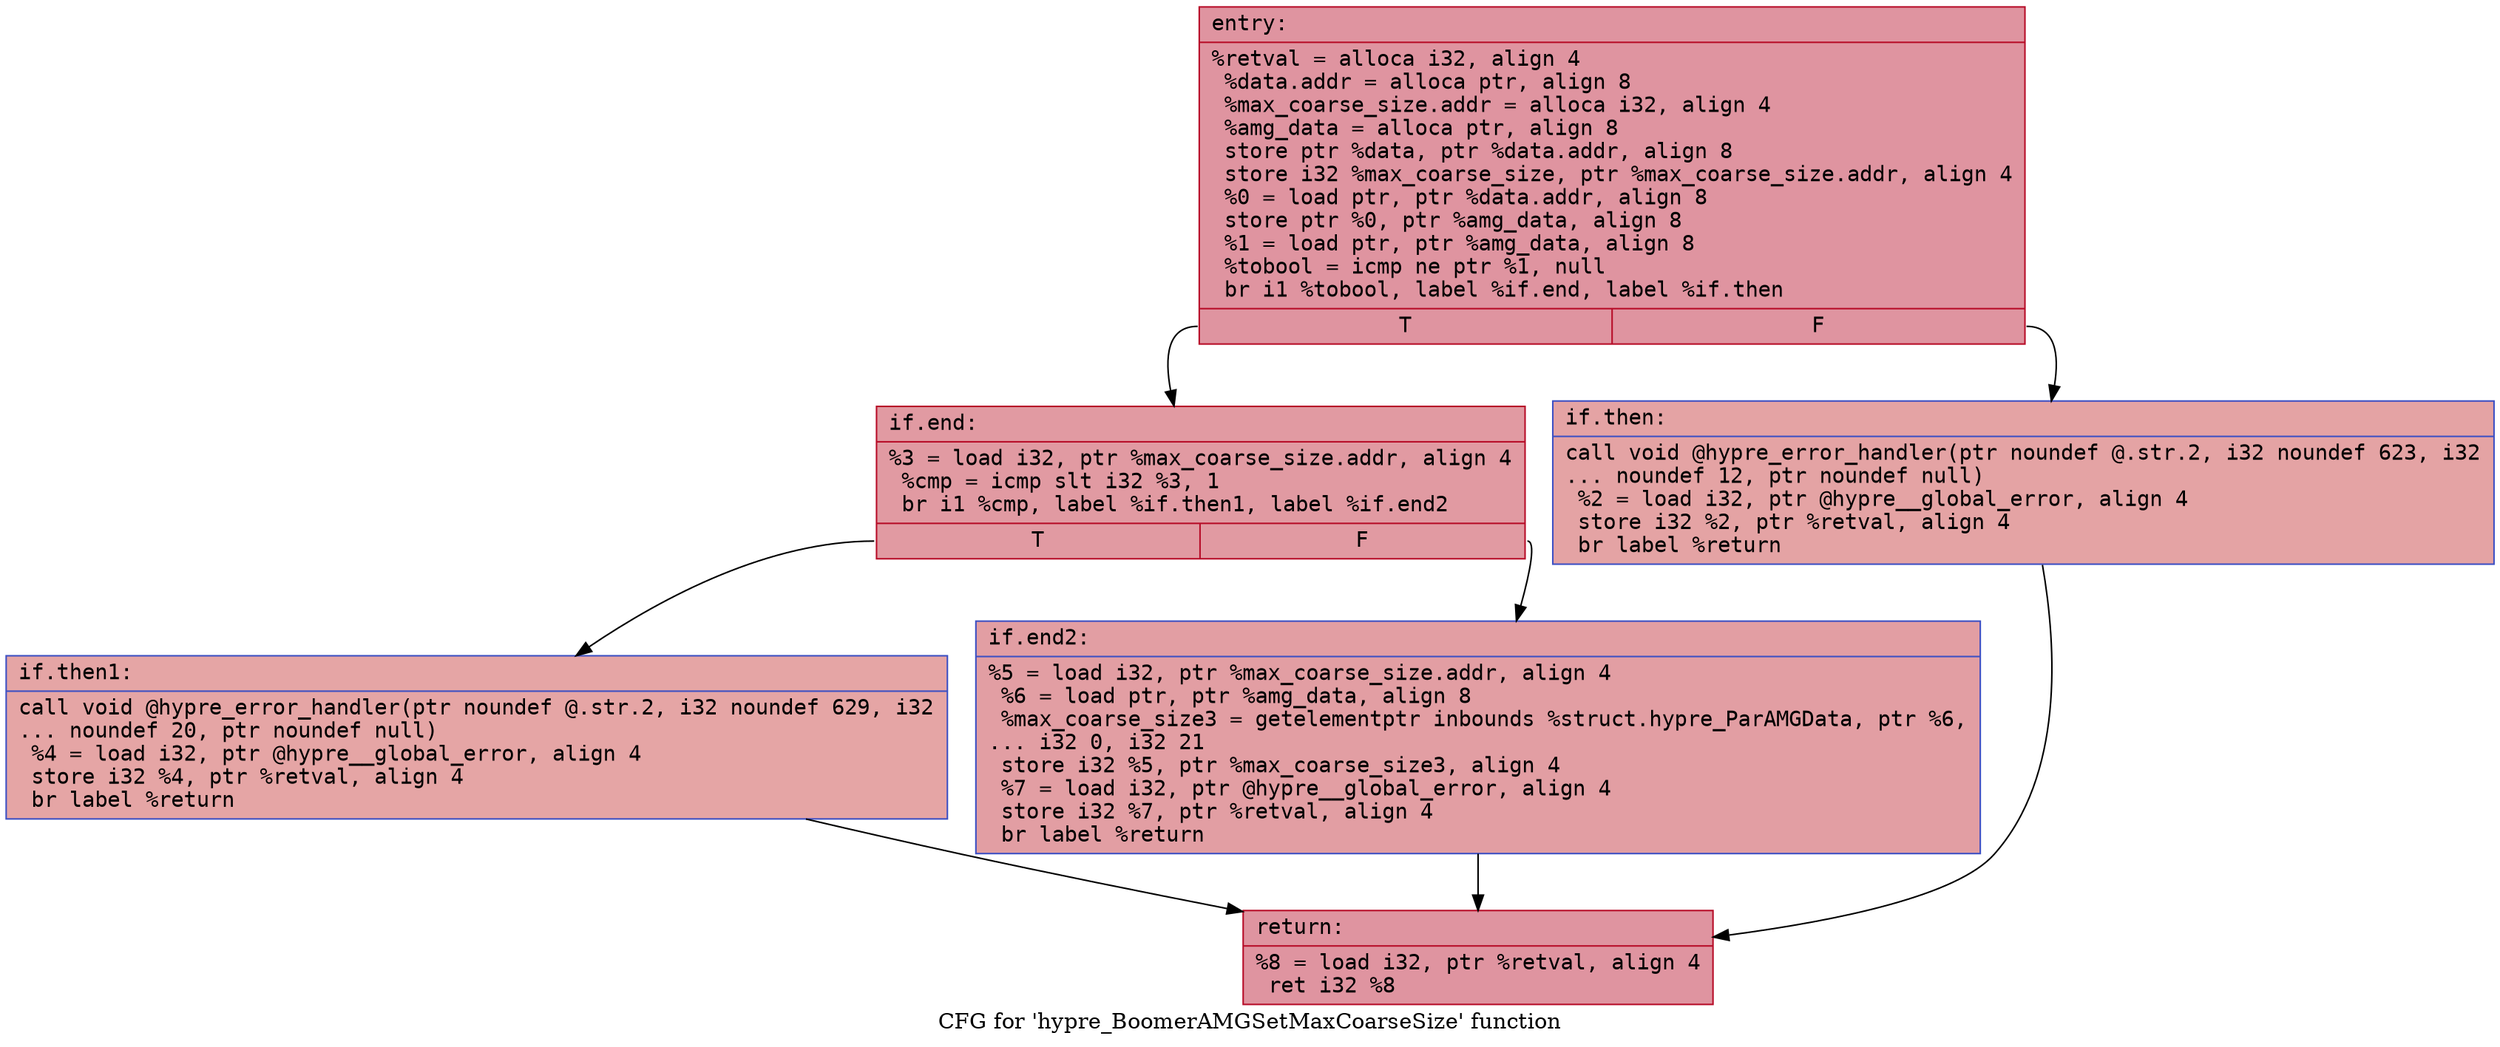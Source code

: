 digraph "CFG for 'hypre_BoomerAMGSetMaxCoarseSize' function" {
	label="CFG for 'hypre_BoomerAMGSetMaxCoarseSize' function";

	Node0x55fa809b37c0 [shape=record,color="#b70d28ff", style=filled, fillcolor="#b70d2870" fontname="Courier",label="{entry:\l|  %retval = alloca i32, align 4\l  %data.addr = alloca ptr, align 8\l  %max_coarse_size.addr = alloca i32, align 4\l  %amg_data = alloca ptr, align 8\l  store ptr %data, ptr %data.addr, align 8\l  store i32 %max_coarse_size, ptr %max_coarse_size.addr, align 4\l  %0 = load ptr, ptr %data.addr, align 8\l  store ptr %0, ptr %amg_data, align 8\l  %1 = load ptr, ptr %amg_data, align 8\l  %tobool = icmp ne ptr %1, null\l  br i1 %tobool, label %if.end, label %if.then\l|{<s0>T|<s1>F}}"];
	Node0x55fa809b37c0:s0 -> Node0x55fa809bc0c0[tooltip="entry -> if.end\nProbability 62.50%" ];
	Node0x55fa809b37c0:s1 -> Node0x55fa809bc130[tooltip="entry -> if.then\nProbability 37.50%" ];
	Node0x55fa809bc130 [shape=record,color="#3d50c3ff", style=filled, fillcolor="#c32e3170" fontname="Courier",label="{if.then:\l|  call void @hypre_error_handler(ptr noundef @.str.2, i32 noundef 623, i32\l... noundef 12, ptr noundef null)\l  %2 = load i32, ptr @hypre__global_error, align 4\l  store i32 %2, ptr %retval, align 4\l  br label %return\l}"];
	Node0x55fa809bc130 -> Node0x55fa809bc610[tooltip="if.then -> return\nProbability 100.00%" ];
	Node0x55fa809bc0c0 [shape=record,color="#b70d28ff", style=filled, fillcolor="#bb1b2c70" fontname="Courier",label="{if.end:\l|  %3 = load i32, ptr %max_coarse_size.addr, align 4\l  %cmp = icmp slt i32 %3, 1\l  br i1 %cmp, label %if.then1, label %if.end2\l|{<s0>T|<s1>F}}"];
	Node0x55fa809bc0c0:s0 -> Node0x55fa809bc860[tooltip="if.end -> if.then1\nProbability 37.50%" ];
	Node0x55fa809bc0c0:s1 -> Node0x55fa809bca50[tooltip="if.end -> if.end2\nProbability 62.50%" ];
	Node0x55fa809bc860 [shape=record,color="#3d50c3ff", style=filled, fillcolor="#c5333470" fontname="Courier",label="{if.then1:\l|  call void @hypre_error_handler(ptr noundef @.str.2, i32 noundef 629, i32\l... noundef 20, ptr noundef null)\l  %4 = load i32, ptr @hypre__global_error, align 4\l  store i32 %4, ptr %retval, align 4\l  br label %return\l}"];
	Node0x55fa809bc860 -> Node0x55fa809bc610[tooltip="if.then1 -> return\nProbability 100.00%" ];
	Node0x55fa809bca50 [shape=record,color="#3d50c3ff", style=filled, fillcolor="#be242e70" fontname="Courier",label="{if.end2:\l|  %5 = load i32, ptr %max_coarse_size.addr, align 4\l  %6 = load ptr, ptr %amg_data, align 8\l  %max_coarse_size3 = getelementptr inbounds %struct.hypre_ParAMGData, ptr %6,\l... i32 0, i32 21\l  store i32 %5, ptr %max_coarse_size3, align 4\l  %7 = load i32, ptr @hypre__global_error, align 4\l  store i32 %7, ptr %retval, align 4\l  br label %return\l}"];
	Node0x55fa809bca50 -> Node0x55fa809bc610[tooltip="if.end2 -> return\nProbability 100.00%" ];
	Node0x55fa809bc610 [shape=record,color="#b70d28ff", style=filled, fillcolor="#b70d2870" fontname="Courier",label="{return:\l|  %8 = load i32, ptr %retval, align 4\l  ret i32 %8\l}"];
}
